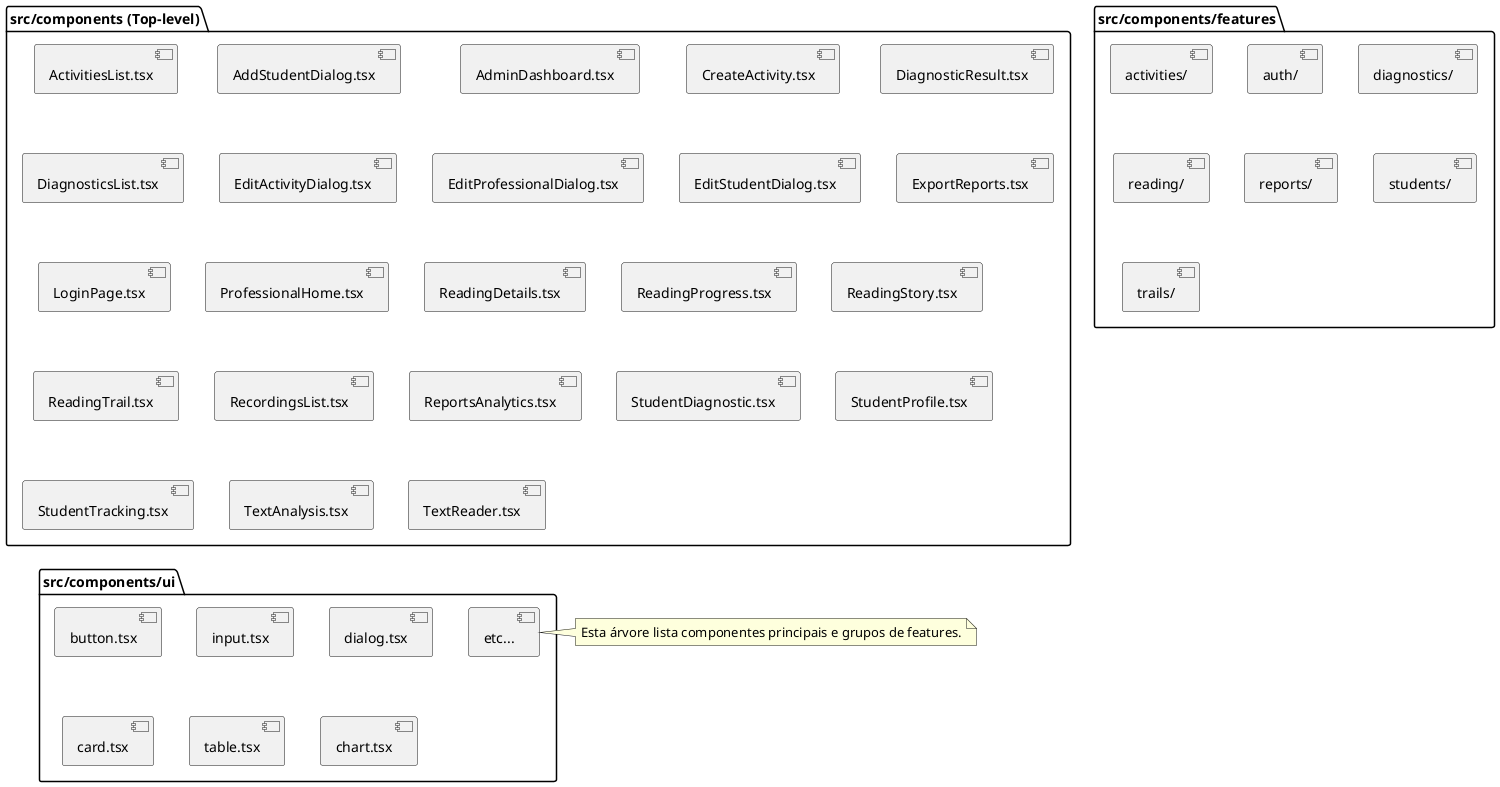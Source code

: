 @startuml
folder "src/components (Top-level)" {
  [ActivitiesList.tsx]
  [AddStudentDialog.tsx]
  [AdminDashboard.tsx]
  [CreateActivity.tsx]
  [DiagnosticResult.tsx]
  [DiagnosticsList.tsx]
  [EditActivityDialog.tsx]
  [EditProfessionalDialog.tsx]
  [EditStudentDialog.tsx]
  [ExportReports.tsx]
  [LoginPage.tsx]
  [ProfessionalHome.tsx]
  [ReadingDetails.tsx]
  [ReadingProgress.tsx]
  [ReadingStory.tsx]
  [ReadingTrail.tsx]
  [RecordingsList.tsx]
  [ReportsAnalytics.tsx]
  [StudentDiagnostic.tsx]
  [StudentProfile.tsx]
  [StudentTracking.tsx]
  [TextAnalysis.tsx]
  [TextReader.tsx]
}
folder "src/components/features" {
  [activities/]
  [auth/]
  [diagnostics/]
  [reading/]
  [reports/]
  [students/]
  [trails/]
}
folder "src/components/ui" {
  [button.tsx]
  [input.tsx]
  [dialog.tsx]
  [card.tsx]
  [table.tsx]
  [chart.tsx]
  [etc...]
}
note right: Esta árvore lista componentes principais e grupos de features.
@enduml
